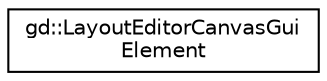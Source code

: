 digraph "Graphical Class Hierarchy"
{
  edge [fontname="Helvetica",fontsize="10",labelfontname="Helvetica",labelfontsize="10"];
  node [fontname="Helvetica",fontsize="10",shape=record];
  rankdir="LR";
  Node1 [label="gd::LayoutEditorCanvasGui\lElement",height=0.2,width=0.4,color="black", fillcolor="white", style="filled",URL="$classgd_1_1_layout_editor_canvas_gui_element.html",tooltip="Describe a GUI element drawn on a LayoutEditorCanvas, like a resize button or a context button..."];
}
